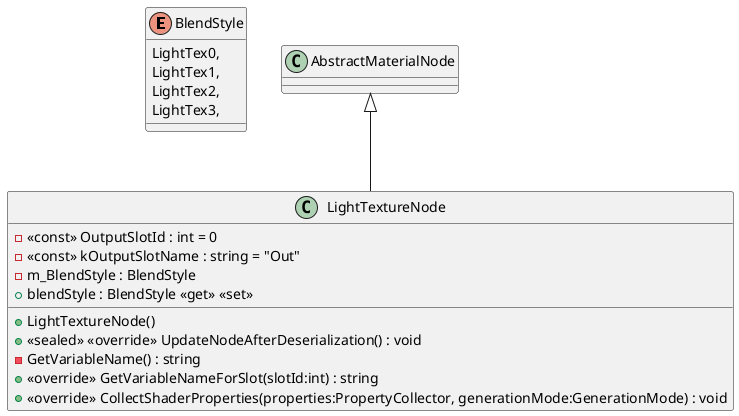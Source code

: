 @startuml
enum BlendStyle {
    LightTex0,
    LightTex1,
    LightTex2,
    LightTex3,
}
class LightTextureNode {
    - <<const>> OutputSlotId : int = 0
    - <<const>> kOutputSlotName : string = "Out"
    - m_BlendStyle : BlendStyle
    + blendStyle : BlendStyle <<get>> <<set>>
    + LightTextureNode()
    + <<sealed>> <<override>> UpdateNodeAfterDeserialization() : void
    - GetVariableName() : string
    + <<override>> GetVariableNameForSlot(slotId:int) : string
    + <<override>> CollectShaderProperties(properties:PropertyCollector, generationMode:GenerationMode) : void
}
AbstractMaterialNode <|-- LightTextureNode
@enduml
